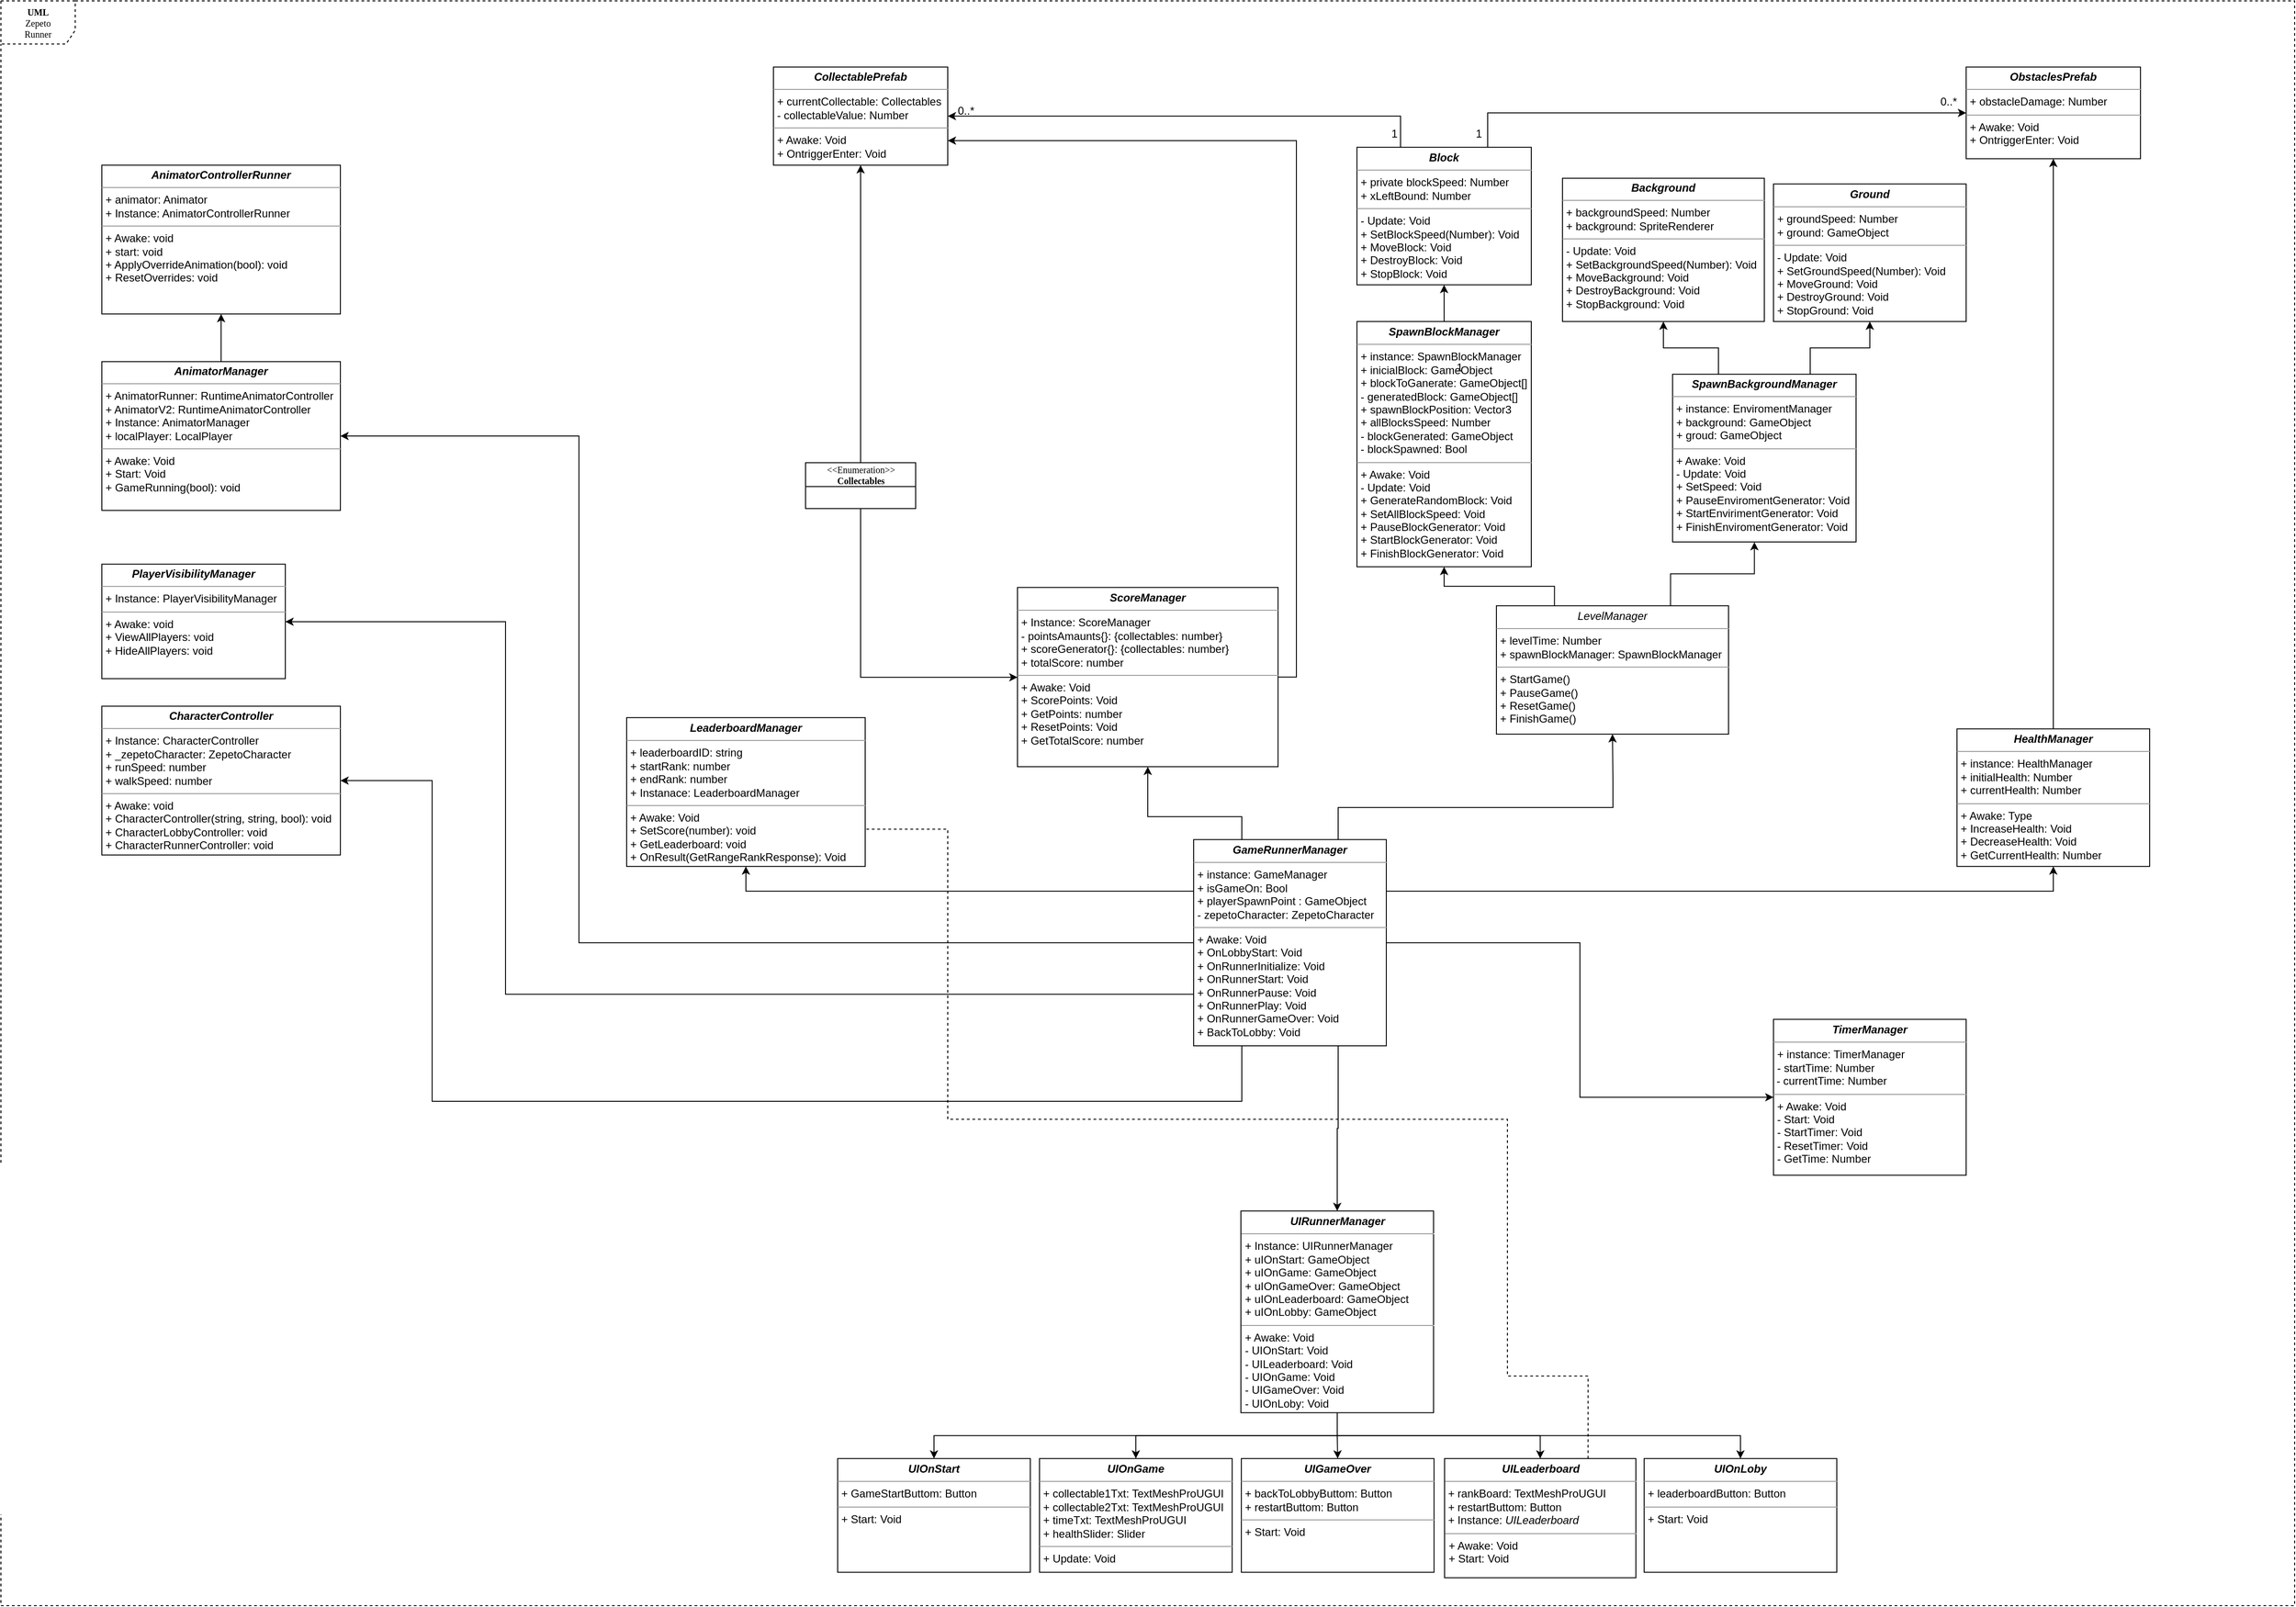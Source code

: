 <mxfile version="23.1.1" type="github">
  <diagram name="Page-1" id="c4acf3e9-155e-7222-9cf6-157b1a14988f">
    <mxGraphModel dx="-1227" dy="1833" grid="1" gridSize="10" guides="1" tooltips="1" connect="1" arrows="1" fold="1" page="1" pageScale="1" pageWidth="850" pageHeight="1100" background="none" math="0" shadow="0">
      <root>
        <mxCell id="0" />
        <mxCell id="1" parent="0" />
        <mxCell id="GupG032LTICQ5mWg50Us-48" value="&lt;b&gt;&lt;font style=&quot;font-size: 10px;&quot;&gt;UML&lt;/font&gt;&lt;/b&gt;&lt;br&gt;Zepeto&lt;br&gt;Runner" style="shape=umlFrame;whiteSpace=wrap;html=1;rounded=0;shadow=0;comic=0;labelBackgroundColor=none;strokeWidth=1;fontFamily=Verdana;fontSize=10;align=center;width=81;height=47;dashed=1;" parent="1" vertex="1">
          <mxGeometry x="2560" y="-920" width="2500" height="1750" as="geometry" />
        </mxCell>
        <mxCell id="GupG032LTICQ5mWg50Us-103" style="edgeStyle=orthogonalEdgeStyle;rounded=0;orthogonalLoop=1;jettySize=auto;html=1;exitX=0.5;exitY=0;exitDx=0;exitDy=0;entryX=0.5;entryY=1;entryDx=0;entryDy=0;" parent="1" source="GupG032LTICQ5mWg50Us-50" target="GupG032LTICQ5mWg50Us-51" edge="1">
          <mxGeometry relative="1" as="geometry" />
        </mxCell>
        <mxCell id="GupG032LTICQ5mWg50Us-50" value="&lt;p style=&quot;margin:0px;margin-top:4px;text-align:center;&quot;&gt;&lt;i&gt;&lt;b&gt;SpawnBlockManager&lt;/b&gt;&lt;/i&gt;&lt;/p&gt;&lt;hr size=&quot;1&quot;&gt;&lt;p style=&quot;margin:0px;margin-left:4px;&quot;&gt;+ instance: SpawnBlockManager&lt;br&gt;+ inicialBlock: GameObject&lt;/p&gt;&lt;p style=&quot;margin:0px;margin-left:4px;&quot;&gt;+ blockToGanerate: GameObject[]&lt;/p&gt;&lt;p style=&quot;margin:0px;margin-left:4px;&quot;&gt;- generatedBlock: GameObject[]&lt;/p&gt;&lt;p style=&quot;margin:0px;margin-left:4px;&quot;&gt;+ spawnBlockPosition: Vector3&lt;/p&gt;&lt;p style=&quot;margin:0px;margin-left:4px;&quot;&gt;+ allBlocksSpeed: Number&lt;/p&gt;&lt;p style=&quot;margin:0px;margin-left:4px;&quot;&gt;- blockGenerated: GameObject&lt;/p&gt;&lt;p style=&quot;margin:0px;margin-left:4px;&quot;&gt;- blockSpawned: Bool&lt;/p&gt;&lt;hr size=&quot;1&quot;&gt;&lt;p style=&quot;margin:0px;margin-left:4px;&quot;&gt;+ Awake: Void&lt;/p&gt;&lt;p style=&quot;margin:0px;margin-left:4px;&quot;&gt;- Update: Void&lt;/p&gt;&lt;p style=&quot;margin:0px;margin-left:4px;&quot;&gt;+ GenerateRandomBlock: Void&lt;/p&gt;&lt;p style=&quot;margin:0px;margin-left:4px;&quot;&gt;+ SetAllBlockSpeed: Void&lt;br&gt;+ PauseBlockGenerator: Void&lt;/p&gt;&lt;p style=&quot;margin:0px;margin-left:4px;&quot;&gt;+ StartBlockGenerator: Void&lt;/p&gt;&lt;p style=&quot;margin:0px;margin-left:4px;&quot;&gt;+ FinishBlockGenerator: Void&lt;/p&gt;" style="verticalAlign=top;align=left;overflow=fill;fontSize=12;fontFamily=Helvetica;html=1;rounded=0;shadow=0;comic=0;labelBackgroundColor=none;strokeWidth=1" parent="1" vertex="1">
          <mxGeometry x="4038" y="-570.37" width="190" height="267.5" as="geometry" />
        </mxCell>
        <mxCell id="GupG032LTICQ5mWg50Us-51" value="&lt;p style=&quot;margin:0px;margin-top:4px;text-align:center;&quot;&gt;&lt;i&gt;&lt;b&gt;Block&lt;/b&gt;&lt;/i&gt;&lt;/p&gt;&lt;hr size=&quot;1&quot;&gt;&lt;p style=&quot;margin:0px;margin-left:4px;&quot;&gt;+ private blockSpeed: Number&lt;/p&gt;&lt;p style=&quot;margin:0px;margin-left:4px;&quot;&gt;+ xLeftBound: Number&lt;/p&gt;&lt;hr size=&quot;1&quot;&gt;&lt;p style=&quot;margin:0px;margin-left:4px;&quot;&gt;- Update: Void&lt;br&gt;+ SetBlockSpeed(Number): Void&lt;/p&gt;&lt;p style=&quot;margin:0px;margin-left:4px;&quot;&gt;+ MoveBlock: Void&lt;/p&gt;&lt;p style=&quot;margin:0px;margin-left:4px;&quot;&gt;+ DestroyBlock: Void&lt;/p&gt;&lt;p style=&quot;margin:0px;margin-left:4px;&quot;&gt;+ StopBlock: Void&lt;/p&gt;" style="verticalAlign=top;align=left;overflow=fill;fontSize=12;fontFamily=Helvetica;html=1;rounded=0;shadow=0;comic=0;labelBackgroundColor=none;strokeWidth=1" parent="1" vertex="1">
          <mxGeometry x="4038" y="-760.37" width="190" height="150" as="geometry" />
        </mxCell>
        <mxCell id="GupG032LTICQ5mWg50Us-52" style="edgeStyle=orthogonalEdgeStyle;rounded=0;orthogonalLoop=1;jettySize=auto;html=1;entryX=0.5;entryY=1;entryDx=0;entryDy=0;exitX=0.25;exitY=0;exitDx=0;exitDy=0;horizontal=1;" parent="1" source="GupG032LTICQ5mWg50Us-60" target="GupG032LTICQ5mWg50Us-61" edge="1">
          <mxGeometry relative="1" as="geometry">
            <mxPoint x="3864.5" y="54.13" as="targetPoint" />
            <Array as="points">
              <mxPoint x="3913" y="-30.37" />
              <mxPoint x="3810" y="-30.37" />
            </Array>
          </mxGeometry>
        </mxCell>
        <mxCell id="GupG032LTICQ5mWg50Us-53" style="edgeStyle=orthogonalEdgeStyle;rounded=0;orthogonalLoop=1;jettySize=auto;html=1;horizontal=1;exitX=1;exitY=0.5;exitDx=0;exitDy=0;" parent="1" source="GupG032LTICQ5mWg50Us-60" target="GupG032LTICQ5mWg50Us-66" edge="1">
          <mxGeometry relative="1" as="geometry" />
        </mxCell>
        <mxCell id="GupG032LTICQ5mWg50Us-54" style="edgeStyle=orthogonalEdgeStyle;rounded=0;orthogonalLoop=1;jettySize=auto;html=1;exitX=1;exitY=0.25;exitDx=0;exitDy=0;horizontal=1;entryX=0.5;entryY=1;entryDx=0;entryDy=0;" parent="1" source="GupG032LTICQ5mWg50Us-60" target="GupG032LTICQ5mWg50Us-72" edge="1">
          <mxGeometry relative="1" as="geometry" />
        </mxCell>
        <mxCell id="GupG032LTICQ5mWg50Us-56" style="edgeStyle=orthogonalEdgeStyle;rounded=0;orthogonalLoop=1;jettySize=auto;html=1;horizontal=1;exitX=0.75;exitY=1;exitDx=0;exitDy=0;" parent="1" source="GupG032LTICQ5mWg50Us-60" target="GupG032LTICQ5mWg50Us-65" edge="1">
          <mxGeometry relative="1" as="geometry" />
        </mxCell>
        <mxCell id="GupG032LTICQ5mWg50Us-57" style="edgeStyle=orthogonalEdgeStyle;rounded=0;orthogonalLoop=1;jettySize=auto;html=1;exitX=0.75;exitY=0;exitDx=0;exitDy=0;entryX=0.446;entryY=1.001;entryDx=0;entryDy=0;entryPerimeter=0;" parent="1" source="GupG032LTICQ5mWg50Us-92" target="GupG032LTICQ5mWg50Us-82" edge="1">
          <mxGeometry relative="1" as="geometry" />
        </mxCell>
        <mxCell id="GupG032LTICQ5mWg50Us-59" style="edgeStyle=orthogonalEdgeStyle;rounded=0;orthogonalLoop=1;jettySize=auto;html=1;entryX=0.5;entryY=1;entryDx=0;entryDy=0;exitX=0.75;exitY=0;exitDx=0;exitDy=0;" parent="1" source="GupG032LTICQ5mWg50Us-60" target="GupG032LTICQ5mWg50Us-92" edge="1">
          <mxGeometry relative="1" as="geometry">
            <Array as="points">
              <mxPoint x="4018" y="-40.37" />
              <mxPoint x="4317" y="-40.37" />
              <mxPoint x="4317" y="-70.37" />
            </Array>
            <mxPoint x="4148" y="22.13" as="targetPoint" />
          </mxGeometry>
        </mxCell>
        <mxCell id="GupG032LTICQ5mWg50Us-114" style="edgeStyle=orthogonalEdgeStyle;rounded=0;orthogonalLoop=1;jettySize=auto;html=1;exitX=0;exitY=0.25;exitDx=0;exitDy=0;entryX=0.5;entryY=1;entryDx=0;entryDy=0;" parent="1" source="GupG032LTICQ5mWg50Us-60" target="GupG032LTICQ5mWg50Us-112" edge="1">
          <mxGeometry relative="1" as="geometry" />
        </mxCell>
        <mxCell id="tQqFk8mdhejz9aMRnaxQ-1" style="edgeStyle=orthogonalEdgeStyle;rounded=0;orthogonalLoop=1;jettySize=auto;html=1;entryX=1;entryY=0.5;entryDx=0;entryDy=0;exitX=0;exitY=0.5;exitDx=0;exitDy=0;" edge="1" parent="1" source="GupG032LTICQ5mWg50Us-60" target="GupG032LTICQ5mWg50Us-89">
          <mxGeometry relative="1" as="geometry">
            <Array as="points">
              <mxPoint x="3190" y="107" />
              <mxPoint x="3190" y="-445" />
            </Array>
          </mxGeometry>
        </mxCell>
        <mxCell id="tQqFk8mdhejz9aMRnaxQ-3" style="edgeStyle=orthogonalEdgeStyle;rounded=0;orthogonalLoop=1;jettySize=auto;html=1;exitX=0;exitY=0.75;exitDx=0;exitDy=0;" edge="1" parent="1" source="GupG032LTICQ5mWg50Us-60" target="tQqFk8mdhejz9aMRnaxQ-2">
          <mxGeometry relative="1" as="geometry">
            <Array as="points">
              <mxPoint x="3110" y="163" />
              <mxPoint x="3110" y="-243" />
            </Array>
          </mxGeometry>
        </mxCell>
        <mxCell id="GupG032LTICQ5mWg50Us-60" value="&lt;p style=&quot;margin:0px;margin-top:4px;text-align:center;&quot;&gt;&lt;i&gt;&lt;b&gt;GameRunnerManager&lt;/b&gt;&lt;/i&gt;&lt;/p&gt;&lt;hr size=&quot;1&quot;&gt;&lt;p style=&quot;margin:0px;margin-left:4px;&quot;&gt;+ instance: GameManager&lt;br&gt;+ isGameOn: Bool&lt;/p&gt;&lt;p style=&quot;margin:0px;margin-left:4px;&quot;&gt;+ playerSpawnPoint : GameObject&lt;/p&gt;&lt;p style=&quot;margin:0px;margin-left:4px;&quot;&gt;- zepetoCharacter: ZepetoCharacter&amp;nbsp;&lt;/p&gt;&lt;hr size=&quot;1&quot;&gt;&lt;p style=&quot;margin:0px;margin-left:4px;&quot;&gt;+ Awake: Void&lt;/p&gt;&lt;p style=&quot;margin:0px;margin-left:4px;&quot;&gt;+ OnLobbyStart: Void&lt;/p&gt;&lt;p style=&quot;margin:0px;margin-left:4px;&quot;&gt;+ OnRunnerInitialize: Void&lt;/p&gt;&lt;p style=&quot;margin:0px;margin-left:4px;&quot;&gt;+ OnRunnerStart: Void&lt;/p&gt;&lt;p style=&quot;margin:0px;margin-left:4px;&quot;&gt;+ OnRunnerPause: Void&lt;br&gt;&lt;/p&gt;&lt;p style=&quot;margin:0px;margin-left:4px;&quot;&gt;+ OnRunnerPlay: Void&lt;/p&gt;&lt;p style=&quot;margin:0px;margin-left:4px;&quot;&gt;+ OnRunnerGameOver: Void&lt;br&gt;+ BackToLobby: Void&lt;/p&gt;" style="verticalAlign=top;align=left;overflow=fill;fontSize=12;fontFamily=Helvetica;html=1;rounded=0;shadow=0;comic=0;labelBackgroundColor=none;strokeWidth=1" parent="1" vertex="1">
          <mxGeometry x="3860" y="-5.37" width="210" height="224.88" as="geometry" />
        </mxCell>
        <mxCell id="GupG032LTICQ5mWg50Us-61" value="&lt;p style=&quot;margin:0px;margin-top:4px;text-align:center;&quot;&gt;&lt;i&gt;&lt;b&gt;ScoreManager&lt;/b&gt;&lt;/i&gt;&lt;/p&gt;&lt;hr size=&quot;1&quot;&gt;&lt;p style=&quot;margin:0px;margin-left:4px;&quot;&gt;+ Instance: ScoreManager&lt;/p&gt;&lt;p style=&quot;margin:0px;margin-left:4px;&quot;&gt;- pointsAmaunts{}: {collectables: number}&lt;br&gt;+ scoreGenerator{}: {collectables: number}&lt;/p&gt;&lt;p style=&quot;margin:0px;margin-left:4px;&quot;&gt;+ totalScore: number&lt;/p&gt;&lt;hr size=&quot;1&quot;&gt;&lt;p style=&quot;margin:0px;margin-left:4px;&quot;&gt;+ Awake: Void&lt;br&gt;+ ScorePoints: Void&lt;/p&gt;&lt;p style=&quot;margin:0px;margin-left:4px;&quot;&gt;+ GetPoints: number&lt;/p&gt;&lt;p style=&quot;margin:0px;margin-left:4px;&quot;&gt;+ ResetPoints: Void&lt;/p&gt;&lt;p style=&quot;margin:0px;margin-left:4px;&quot;&gt;+ GetTotalScore: number&lt;/p&gt;&lt;p style=&quot;margin:0px;margin-left:4px;&quot;&gt;&lt;br&gt;&lt;/p&gt;" style="verticalAlign=top;align=left;overflow=fill;fontSize=12;fontFamily=Helvetica;html=1;rounded=0;shadow=0;comic=0;labelBackgroundColor=none;strokeWidth=1" parent="1" vertex="1">
          <mxGeometry x="3668" y="-280.37" width="284" height="195.5" as="geometry" />
        </mxCell>
        <mxCell id="GupG032LTICQ5mWg50Us-62" value="" style="edgeStyle=orthogonalEdgeStyle;rounded=0;orthogonalLoop=1;jettySize=auto;html=1;entryX=1;entryY=0.75;entryDx=0;entryDy=0;exitX=1;exitY=0.5;exitDx=0;exitDy=0;" parent="1" source="GupG032LTICQ5mWg50Us-61" target="GupG032LTICQ5mWg50Us-64" edge="1">
          <mxGeometry relative="1" as="geometry" />
        </mxCell>
        <mxCell id="GupG032LTICQ5mWg50Us-63" style="edgeStyle=orthogonalEdgeStyle;rounded=0;orthogonalLoop=1;jettySize=auto;html=1;exitX=0.25;exitY=0;exitDx=0;exitDy=0;entryX=1;entryY=0.5;entryDx=0;entryDy=0;" parent="1" source="GupG032LTICQ5mWg50Us-51" target="GupG032LTICQ5mWg50Us-64" edge="1">
          <mxGeometry relative="1" as="geometry">
            <mxPoint x="3761" y="-823.87" as="targetPoint" />
          </mxGeometry>
        </mxCell>
        <mxCell id="GupG032LTICQ5mWg50Us-64" value="&lt;p style=&quot;margin:0px;margin-top:4px;text-align:center;&quot;&gt;&lt;i&gt;&lt;b&gt;CollectablePrefab&lt;/b&gt;&lt;/i&gt;&lt;/p&gt;&lt;hr size=&quot;1&quot;&gt;&lt;p style=&quot;margin:0px;margin-left:4px;&quot;&gt;+ currentCollectable: Collectables&lt;/p&gt;&lt;p style=&quot;margin:0px;margin-left:4px;&quot;&gt;-&amp;nbsp;&lt;span style=&quot;background-color: initial;&quot;&gt;collectableValue: Number&lt;/span&gt;&lt;/p&gt;&lt;hr size=&quot;1&quot;&gt;&lt;p style=&quot;margin:0px;margin-left:4px;&quot;&gt;+ Awake: Void&lt;/p&gt;&lt;p style=&quot;margin:0px;margin-left:4px;&quot;&gt;+ OntriggerEnter: Void&lt;/p&gt;" style="verticalAlign=top;align=left;overflow=fill;fontSize=12;fontFamily=Helvetica;html=1;rounded=0;shadow=0;comic=0;labelBackgroundColor=none;strokeWidth=1" parent="1" vertex="1">
          <mxGeometry x="3402" y="-847.87" width="190" height="107" as="geometry" />
        </mxCell>
        <mxCell id="GupG032LTICQ5mWg50Us-97" style="edgeStyle=orthogonalEdgeStyle;rounded=0;orthogonalLoop=1;jettySize=auto;html=1;exitX=0.5;exitY=1;exitDx=0;exitDy=0;" parent="1" source="GupG032LTICQ5mWg50Us-65" target="GupG032LTICQ5mWg50Us-94" edge="1">
          <mxGeometry relative="1" as="geometry" />
        </mxCell>
        <mxCell id="GupG032LTICQ5mWg50Us-98" style="edgeStyle=orthogonalEdgeStyle;rounded=0;orthogonalLoop=1;jettySize=auto;html=1;exitX=0.5;exitY=1;exitDx=0;exitDy=0;" parent="1" source="GupG032LTICQ5mWg50Us-65" target="GupG032LTICQ5mWg50Us-95" edge="1">
          <mxGeometry relative="1" as="geometry" />
        </mxCell>
        <mxCell id="GupG032LTICQ5mWg50Us-99" style="edgeStyle=orthogonalEdgeStyle;rounded=0;orthogonalLoop=1;jettySize=auto;html=1;entryX=0.5;entryY=0;entryDx=0;entryDy=0;exitX=0.5;exitY=1;exitDx=0;exitDy=0;" parent="1" source="GupG032LTICQ5mWg50Us-65" target="GupG032LTICQ5mWg50Us-96" edge="1">
          <mxGeometry relative="1" as="geometry" />
        </mxCell>
        <mxCell id="6AlwCyzvrdHu1JEAtHcY-3" style="edgeStyle=orthogonalEdgeStyle;rounded=0;orthogonalLoop=1;jettySize=auto;html=1;exitX=0.5;exitY=1;exitDx=0;exitDy=0;" parent="1" source="GupG032LTICQ5mWg50Us-65" target="6AlwCyzvrdHu1JEAtHcY-1" edge="1">
          <mxGeometry relative="1" as="geometry" />
        </mxCell>
        <mxCell id="6AlwCyzvrdHu1JEAtHcY-4" style="edgeStyle=orthogonalEdgeStyle;rounded=0;orthogonalLoop=1;jettySize=auto;html=1;exitX=0.5;exitY=1;exitDx=0;exitDy=0;" parent="1" source="GupG032LTICQ5mWg50Us-65" target="6AlwCyzvrdHu1JEAtHcY-2" edge="1">
          <mxGeometry relative="1" as="geometry" />
        </mxCell>
        <mxCell id="GupG032LTICQ5mWg50Us-65" value="&lt;p style=&quot;margin:0px;margin-top:4px;text-align:center;&quot;&gt;&lt;i&gt;&lt;b&gt;UIRunnerManager&lt;/b&gt;&lt;/i&gt;&lt;/p&gt;&lt;hr size=&quot;1&quot;&gt;&lt;p style=&quot;margin:0px;margin-left:4px;&quot;&gt;+ Instance: UIRunnerManager&lt;/p&gt;&lt;p style=&quot;margin:0px;margin-left:4px;&quot;&gt;+ uIOnStart: GameObject&lt;br&gt;+ uIOnGame: GameObject&lt;br&gt;&lt;/p&gt;&lt;p style=&quot;margin:0px;margin-left:4px;&quot;&gt;+ uIOnGameOver: GameObject&lt;br&gt;&lt;/p&gt;&lt;p style=&quot;margin:0px;margin-left:4px;&quot;&gt;+ uIOnLeaderboard: GameObject&lt;br&gt;&lt;/p&gt;&lt;p style=&quot;margin:0px;margin-left:4px;&quot;&gt;+ uIOnLobby: GameObject&lt;br&gt;&lt;/p&gt;&lt;hr size=&quot;1&quot;&gt;&lt;p style=&quot;margin:0px;margin-left:4px;&quot;&gt;+ Awake: Void&lt;br&gt;&lt;/p&gt;&lt;p style=&quot;margin:0px;margin-left:4px;&quot;&gt;- UIOnStart: Void&lt;/p&gt;&lt;p style=&quot;margin:0px;margin-left:4px;&quot;&gt;- UILeaderboard: Void&lt;/p&gt;&lt;p style=&quot;margin:0px;margin-left:4px;&quot;&gt;- UIOnGame: Void&lt;/p&gt;&lt;p style=&quot;margin:0px;margin-left:4px;&quot;&gt;- UIGameOver: Void&lt;br&gt;&lt;/p&gt;&lt;p style=&quot;margin:0px;margin-left:4px;&quot;&gt;- UIOnLoby: Void&lt;/p&gt;" style="verticalAlign=top;align=left;overflow=fill;fontSize=12;fontFamily=Helvetica;html=1;rounded=0;shadow=0;comic=0;labelBackgroundColor=none;strokeWidth=1" parent="1" vertex="1">
          <mxGeometry x="3911.5" y="399.63" width="210" height="220" as="geometry" />
        </mxCell>
        <mxCell id="GupG032LTICQ5mWg50Us-66" value="&lt;p style=&quot;margin:0px;margin-top:4px;text-align:center;&quot;&gt;&lt;i&gt;&lt;b&gt;TimerManager&lt;/b&gt;&lt;/i&gt;&lt;/p&gt;&lt;hr size=&quot;1&quot;&gt;&lt;p style=&quot;margin:0px;margin-left:4px;&quot;&gt;+ instance: TimerManager&lt;/p&gt;&lt;p style=&quot;margin:0px;margin-left:4px;&quot;&gt;- startTime: Number&lt;br&gt;&lt;/p&gt;&amp;nbsp;- currentTime: Number&lt;br&gt;&lt;hr size=&quot;1&quot;&gt;&lt;p style=&quot;margin:0px;margin-left:4px;&quot;&gt;+ Awake: Void&lt;br&gt;- Start: Void&lt;/p&gt;&lt;p style=&quot;margin:0px;margin-left:4px;&quot;&gt;- StartTimer: Void&lt;/p&gt;&lt;p style=&quot;margin:0px;margin-left:4px;&quot;&gt;- ResetTimer: Void&lt;/p&gt;&lt;p style=&quot;margin:0px;margin-left:4px;&quot;&gt;- GetTime: Number&lt;/p&gt;" style="verticalAlign=top;align=left;overflow=fill;fontSize=12;fontFamily=Helvetica;html=1;rounded=0;shadow=0;comic=0;labelBackgroundColor=none;strokeWidth=1" parent="1" vertex="1">
          <mxGeometry x="4492" y="190.63" width="210" height="170" as="geometry" />
        </mxCell>
        <mxCell id="GupG032LTICQ5mWg50Us-68" style="edgeStyle=orthogonalEdgeStyle;rounded=0;orthogonalLoop=1;jettySize=auto;html=1;exitX=0.5;exitY=1;exitDx=0;exitDy=0;" parent="1" source="GupG032LTICQ5mWg50Us-70" target="GupG032LTICQ5mWg50Us-61" edge="1">
          <mxGeometry relative="1" as="geometry">
            <Array as="points">
              <mxPoint x="3497" y="-182.37" />
            </Array>
          </mxGeometry>
        </mxCell>
        <mxCell id="GupG032LTICQ5mWg50Us-69" style="edgeStyle=orthogonalEdgeStyle;rounded=0;orthogonalLoop=1;jettySize=auto;html=1;exitX=0.5;exitY=0;exitDx=0;exitDy=0;entryX=0.5;entryY=1;entryDx=0;entryDy=0;" parent="1" source="GupG032LTICQ5mWg50Us-70" target="GupG032LTICQ5mWg50Us-64" edge="1">
          <mxGeometry relative="1" as="geometry">
            <mxPoint x="3431" y="-485.87" as="targetPoint" />
            <Array as="points" />
          </mxGeometry>
        </mxCell>
        <mxCell id="GupG032LTICQ5mWg50Us-70" value="&amp;lt;&amp;lt;Enumeration&amp;gt;&amp;gt;&lt;br&gt;&lt;b&gt;Collectables&lt;/b&gt;" style="swimlane;html=1;fontStyle=0;childLayout=stackLayout;horizontal=1;startSize=26;fillColor=none;horizontalStack=0;resizeParent=1;resizeLast=0;collapsible=1;marginBottom=0;swimlaneFillColor=#ffffff;rounded=0;shadow=0;comic=0;labelBackgroundColor=none;strokeWidth=1;fontFamily=Verdana;fontSize=10;align=center;" parent="1" vertex="1">
          <mxGeometry x="3437" y="-416.37" width="120" height="50" as="geometry">
            <mxRectangle x="2160" y="80" width="140" height="40" as="alternateBounds" />
          </mxGeometry>
        </mxCell>
        <mxCell id="GupG032LTICQ5mWg50Us-71" style="edgeStyle=orthogonalEdgeStyle;rounded=0;orthogonalLoop=1;jettySize=auto;html=1;entryX=0.5;entryY=1;entryDx=0;entryDy=0;" parent="1" source="GupG032LTICQ5mWg50Us-72" target="GupG032LTICQ5mWg50Us-76" edge="1">
          <mxGeometry relative="1" as="geometry">
            <mxPoint x="4468" y="-317.87" as="sourcePoint" />
          </mxGeometry>
        </mxCell>
        <mxCell id="GupG032LTICQ5mWg50Us-72" value="&lt;p style=&quot;margin:0px;margin-top:4px;text-align:center;&quot;&gt;&lt;i&gt;&lt;b&gt;HealthManager&lt;/b&gt;&lt;/i&gt;&lt;/p&gt;&lt;hr size=&quot;1&quot;&gt;&lt;p style=&quot;border-color: var(--border-color); margin: 0px 0px 0px 4px;&quot;&gt;+ instance: HealthManager&lt;br style=&quot;border-color: var(--border-color);&quot;&gt;+ initialHealth: Number&lt;/p&gt;&lt;p style=&quot;border-color: var(--border-color); margin: 0px 0px 0px 4px;&quot;&gt;+ currentHealth: Number&lt;/p&gt;&lt;hr style=&quot;border-color: var(--border-color);&quot; size=&quot;1&quot;&gt;&lt;p style=&quot;border-color: var(--border-color); margin: 0px 0px 0px 4px;&quot;&gt;+ Awake: Type&lt;br style=&quot;border-color: var(--border-color);&quot;&gt;+ IncreaseHealth: Void&lt;/p&gt;&lt;p style=&quot;border-color: var(--border-color); margin: 0px 0px 0px 4px;&quot;&gt;+ DecreaseHealth: Void&lt;/p&gt;&lt;p style=&quot;border-color: var(--border-color); margin: 0px 0px 0px 4px;&quot;&gt;+ GetCurrentHealth: Number&lt;/p&gt;" style="verticalAlign=top;align=left;overflow=fill;fontSize=12;fontFamily=Helvetica;html=1;rounded=0;shadow=0;comic=0;labelBackgroundColor=none;strokeWidth=1" parent="1" vertex="1">
          <mxGeometry x="4692" y="-126.13" width="210" height="150" as="geometry" />
        </mxCell>
        <mxCell id="GupG032LTICQ5mWg50Us-73" value="0..*" style="text;html=1;strokeColor=none;fillColor=none;align=center;verticalAlign=middle;whiteSpace=wrap;rounded=0;" parent="1" vertex="1">
          <mxGeometry x="4674" y="-817.87" width="18" height="15" as="geometry" />
        </mxCell>
        <mxCell id="GupG032LTICQ5mWg50Us-74" value="1" style="text;html=1;strokeColor=none;fillColor=none;align=center;verticalAlign=middle;whiteSpace=wrap;rounded=0;" parent="1" vertex="1">
          <mxGeometry x="4141" y="-527.87" width="18" height="15" as="geometry" />
        </mxCell>
        <mxCell id="GupG032LTICQ5mWg50Us-75" style="edgeStyle=orthogonalEdgeStyle;rounded=0;orthogonalLoop=1;jettySize=auto;html=1;exitX=0.75;exitY=0;exitDx=0;exitDy=0;entryX=0;entryY=0.5;entryDx=0;entryDy=0;" parent="1" source="GupG032LTICQ5mWg50Us-51" target="GupG032LTICQ5mWg50Us-76" edge="1">
          <mxGeometry relative="1" as="geometry" />
        </mxCell>
        <mxCell id="GupG032LTICQ5mWg50Us-76" value="&lt;p style=&quot;margin:0px;margin-top:4px;text-align:center;&quot;&gt;&lt;i&gt;&lt;b&gt;ObstaclesPrefab&lt;/b&gt;&lt;/i&gt;&lt;/p&gt;&lt;hr size=&quot;1&quot;&gt;&lt;p style=&quot;margin:0px;margin-left:4px;&quot;&gt;+ obstacleDamage: Number&lt;/p&gt;&lt;hr size=&quot;1&quot;&gt;&lt;p style=&quot;margin:0px;margin-left:4px;&quot;&gt;+ Awake: Void&lt;/p&gt;&lt;p style=&quot;margin:0px;margin-left:4px;&quot;&gt;+ OntriggerEnter: Void&lt;/p&gt;" style="verticalAlign=top;align=left;overflow=fill;fontSize=12;fontFamily=Helvetica;html=1;rounded=0;shadow=0;comic=0;labelBackgroundColor=none;strokeWidth=1" parent="1" vertex="1">
          <mxGeometry x="4702" y="-847.87" width="190" height="100" as="geometry" />
        </mxCell>
        <mxCell id="GupG032LTICQ5mWg50Us-77" value="1" style="text;html=1;strokeColor=none;fillColor=none;align=center;verticalAlign=middle;whiteSpace=wrap;rounded=0;" parent="1" vertex="1">
          <mxGeometry x="4162" y="-782.87" width="18" height="15" as="geometry" />
        </mxCell>
        <mxCell id="GupG032LTICQ5mWg50Us-78" value="0..*" style="text;html=1;strokeColor=none;fillColor=none;align=center;verticalAlign=middle;whiteSpace=wrap;rounded=0;" parent="1" vertex="1">
          <mxGeometry x="3603" y="-807.87" width="18" height="15" as="geometry" />
        </mxCell>
        <mxCell id="GupG032LTICQ5mWg50Us-79" value="1" style="text;html=1;strokeColor=none;fillColor=none;align=center;verticalAlign=middle;whiteSpace=wrap;rounded=0;" parent="1" vertex="1">
          <mxGeometry x="4070" y="-782.87" width="18" height="15" as="geometry" />
        </mxCell>
        <mxCell id="GupG032LTICQ5mWg50Us-80" style="edgeStyle=orthogonalEdgeStyle;rounded=0;orthogonalLoop=1;jettySize=auto;html=1;entryX=0.5;entryY=1;entryDx=0;entryDy=0;exitX=0.25;exitY=0;exitDx=0;exitDy=0;" parent="1" source="GupG032LTICQ5mWg50Us-82" target="GupG032LTICQ5mWg50Us-83" edge="1">
          <mxGeometry relative="1" as="geometry" />
        </mxCell>
        <mxCell id="GupG032LTICQ5mWg50Us-81" style="edgeStyle=orthogonalEdgeStyle;rounded=0;orthogonalLoop=1;jettySize=auto;html=1;exitX=0.75;exitY=0;exitDx=0;exitDy=0;" parent="1" source="GupG032LTICQ5mWg50Us-82" target="GupG032LTICQ5mWg50Us-84" edge="1">
          <mxGeometry relative="1" as="geometry" />
        </mxCell>
        <mxCell id="GupG032LTICQ5mWg50Us-82" value="&lt;p style=&quot;margin: 4px 0px 0px; text-align: center;&quot;&gt;&lt;i&gt;&lt;b&gt;SpawnBackgroundManager&lt;/b&gt;&lt;/i&gt;&lt;/p&gt;&lt;hr size=&quot;1&quot;&gt;&lt;p style=&quot;margin:0px;margin-left:4px;&quot;&gt;+ instance: EnviromentManager&lt;br&gt;+ background: GameObject&lt;/p&gt;&lt;p style=&quot;margin:0px;margin-left:4px;&quot;&gt;+ groud: GameObject&lt;/p&gt;&lt;hr size=&quot;1&quot;&gt;&lt;p style=&quot;margin:0px;margin-left:4px;&quot;&gt;+ Awake: Void&lt;/p&gt;&lt;p style=&quot;margin:0px;margin-left:4px;&quot;&gt;- Update: Void&lt;/p&gt;&lt;p style=&quot;border-color: var(--border-color); margin: 0px 0px 0px 4px;&quot;&gt;+ SetSpeed: Void&lt;br style=&quot;border-color: var(--border-color);&quot;&gt;+ PauseEnviromentGenerator: Void&lt;/p&gt;&lt;p style=&quot;border-color: var(--border-color); margin: 0px 0px 0px 4px;&quot;&gt;+ StartEnvirimentGenerator: Void&lt;/p&gt;&lt;p style=&quot;border-color: var(--border-color); margin: 0px 0px 0px 4px;&quot;&gt;+ FinishEnviromentGenerator: Void&lt;/p&gt;" style="verticalAlign=top;align=left;overflow=fill;fontSize=12;fontFamily=Helvetica;html=1;rounded=0;shadow=0;comic=0;labelBackgroundColor=none;strokeWidth=1" parent="1" vertex="1">
          <mxGeometry x="4382" y="-512.87" width="200" height="182.88" as="geometry" />
        </mxCell>
        <mxCell id="GupG032LTICQ5mWg50Us-83" value="&lt;p style=&quot;margin: 4px 0px 0px; text-align: center;&quot;&gt;&lt;i&gt;&lt;b&gt;Background&lt;/b&gt;&lt;/i&gt;&lt;/p&gt;&lt;hr size=&quot;1&quot;&gt;&lt;p style=&quot;margin:0px;margin-left:4px;&quot;&gt;+ backgroundSpeed: Number&lt;/p&gt;&lt;p style=&quot;margin:0px;margin-left:4px;&quot;&gt;+ background: SpriteRenderer&lt;/p&gt;&lt;hr size=&quot;1&quot;&gt;&lt;p style=&quot;border-color: var(--border-color); margin: 0px 0px 0px 4px;&quot;&gt;- Update: Void&lt;br style=&quot;border-color: var(--border-color);&quot;&gt;+ SetBackgroundSpeed(Number): Void&lt;/p&gt;&lt;p style=&quot;border-color: var(--border-color); margin: 0px 0px 0px 4px;&quot;&gt;+ MoveBackground: Void&lt;/p&gt;&lt;p style=&quot;border-color: var(--border-color); margin: 0px 0px 0px 4px;&quot;&gt;+ DestroyBackground: Void&lt;/p&gt;&lt;p style=&quot;border-color: var(--border-color); margin: 0px 0px 0px 4px;&quot;&gt;+ StopBackground: Void&lt;/p&gt;" style="verticalAlign=top;align=left;overflow=fill;fontSize=12;fontFamily=Helvetica;html=1;rounded=0;shadow=0;comic=0;labelBackgroundColor=none;strokeWidth=1" parent="1" vertex="1">
          <mxGeometry x="4262" y="-726.62" width="220" height="156.25" as="geometry" />
        </mxCell>
        <mxCell id="GupG032LTICQ5mWg50Us-84" value="&lt;p style=&quot;margin: 4px 0px 0px; text-align: center;&quot;&gt;&lt;i&gt;&lt;b&gt;Ground&lt;/b&gt;&lt;/i&gt;&lt;/p&gt;&lt;hr size=&quot;1&quot;&gt;&lt;p style=&quot;margin:0px;margin-left:4px;&quot;&gt;+ groundSpeed: Number&lt;/p&gt;&lt;p style=&quot;margin:0px;margin-left:4px;&quot;&gt;+ ground: GameObject&lt;/p&gt;&lt;hr size=&quot;1&quot;&gt;&lt;p style=&quot;border-color: var(--border-color); margin: 0px 0px 0px 4px;&quot;&gt;- Update: Void&lt;br style=&quot;border-color: var(--border-color);&quot;&gt;+ SetGroundSpeed(Number): Void&lt;/p&gt;&lt;p style=&quot;border-color: var(--border-color); margin: 0px 0px 0px 4px;&quot;&gt;+ MoveGround: Void&lt;/p&gt;&lt;p style=&quot;border-color: var(--border-color); margin: 0px 0px 0px 4px;&quot;&gt;+ DestroyGround: Void&lt;/p&gt;&lt;p style=&quot;border-color: var(--border-color); margin: 0px 0px 0px 4px;&quot;&gt;+ StopGround: Void&lt;/p&gt;&lt;p style=&quot;margin:0px;margin-left:4px;&quot;&gt;&lt;br&gt;&lt;/p&gt;" style="verticalAlign=top;align=left;overflow=fill;fontSize=12;fontFamily=Helvetica;html=1;rounded=0;shadow=0;comic=0;labelBackgroundColor=none;strokeWidth=1" parent="1" vertex="1">
          <mxGeometry x="4492" y="-720.37" width="210" height="150" as="geometry" />
        </mxCell>
        <mxCell id="tQqFk8mdhejz9aMRnaxQ-6" style="edgeStyle=orthogonalEdgeStyle;rounded=0;orthogonalLoop=1;jettySize=auto;html=1;exitX=0.5;exitY=0;exitDx=0;exitDy=0;" edge="1" parent="1" source="GupG032LTICQ5mWg50Us-89" target="tQqFk8mdhejz9aMRnaxQ-5">
          <mxGeometry relative="1" as="geometry" />
        </mxCell>
        <mxCell id="GupG032LTICQ5mWg50Us-89" value="&lt;p style=&quot;margin:0px;margin-top:4px;text-align:center;&quot;&gt;&lt;i&gt;&lt;b&gt;AnimatorManager&lt;/b&gt;&lt;/i&gt;&lt;/p&gt;&lt;hr size=&quot;1&quot;&gt;&lt;p style=&quot;border-color: var(--border-color); margin: 0px 0px 0px 4px;&quot;&gt;+ AnimatorRunner: RuntimeAnimatorController&lt;/p&gt;&lt;p style=&quot;border-color: var(--border-color); margin: 0px 0px 0px 4px;&quot;&gt;+ AnimatorV2: RuntimeAnimatorController&lt;/p&gt;&lt;p style=&quot;border-color: var(--border-color); margin: 0px 0px 0px 4px;&quot;&gt;+ Instance: AnimatorManager&lt;/p&gt;&lt;p style=&quot;border-color: var(--border-color); margin: 0px 0px 0px 4px;&quot;&gt;+ localPlayer: LocalPlayer&lt;/p&gt;&lt;hr style=&quot;border-color: var(--border-color);&quot; size=&quot;1&quot;&gt;&lt;p style=&quot;border-color: var(--border-color); margin: 0px 0px 0px 4px;&quot;&gt;+ Awake: Void&lt;br&gt;&lt;/p&gt;&lt;p style=&quot;border-color: var(--border-color); margin: 0px 0px 0px 4px;&quot;&gt;+ Start: Void&lt;/p&gt;&lt;p style=&quot;border-color: var(--border-color); margin: 0px 0px 0px 4px;&quot;&gt;+ GameRunning(bool): void&lt;/p&gt;&lt;div&gt;&lt;br&gt;&lt;/div&gt;" style="verticalAlign=top;align=left;overflow=fill;fontSize=12;fontFamily=Helvetica;html=1;rounded=0;shadow=0;comic=0;labelBackgroundColor=none;strokeWidth=1" parent="1" vertex="1">
          <mxGeometry x="2670" y="-526.63" width="260" height="162.26" as="geometry" />
        </mxCell>
        <mxCell id="GupG032LTICQ5mWg50Us-102" style="edgeStyle=orthogonalEdgeStyle;rounded=0;orthogonalLoop=1;jettySize=auto;html=1;exitX=0.25;exitY=0;exitDx=0;exitDy=0;entryX=0.5;entryY=1;entryDx=0;entryDy=0;" parent="1" source="GupG032LTICQ5mWg50Us-92" target="GupG032LTICQ5mWg50Us-50" edge="1">
          <mxGeometry relative="1" as="geometry" />
        </mxCell>
        <mxCell id="GupG032LTICQ5mWg50Us-92" value="&lt;p style=&quot;margin:0px;margin-top:4px;text-align:center;&quot;&gt;&lt;i&gt;LevelManager&lt;/i&gt;&lt;/p&gt;&lt;hr size=&quot;1&quot;&gt;&lt;p style=&quot;border-color: var(--border-color); margin: 0px 0px 0px 4px;&quot;&gt;+ levelTime: Number&lt;/p&gt;&lt;p style=&quot;border-color: var(--border-color); margin: 0px 0px 0px 4px;&quot;&gt;+ spawnBlockManager: SpawnBlockManager&lt;/p&gt;&lt;hr style=&quot;border-color: var(--border-color);&quot; size=&quot;1&quot;&gt;&lt;p style=&quot;border-color: var(--border-color); margin: 0px 0px 0px 4px;&quot;&gt;+ StartGame()&lt;br&gt;&lt;/p&gt;&lt;p style=&quot;border-color: var(--border-color); margin: 0px 0px 0px 4px;&quot;&gt;+ PauseGame()&lt;/p&gt;&lt;p style=&quot;border-color: var(--border-color); margin: 0px 0px 0px 4px;&quot;&gt;+ ResetGame()&lt;/p&gt;&lt;p style=&quot;border-color: var(--border-color); margin: 0px 0px 0px 4px;&quot;&gt;+ FinishGame()&lt;/p&gt;&lt;div&gt;&lt;br&gt;&lt;/div&gt;" style="verticalAlign=top;align=left;overflow=fill;fontSize=12;fontFamily=Helvetica;html=1;rounded=0;shadow=0;comic=0;labelBackgroundColor=none;strokeWidth=1" parent="1" vertex="1">
          <mxGeometry x="4190" y="-260.37" width="253" height="140" as="geometry" />
        </mxCell>
        <mxCell id="GupG032LTICQ5mWg50Us-94" value="&lt;p style=&quot;margin:0px;margin-top:4px;text-align:center;&quot;&gt;&lt;i&gt;&lt;b&gt;UIOnGame&lt;/b&gt;&lt;/i&gt;&lt;/p&gt;&lt;hr size=&quot;1&quot;&gt;&lt;p style=&quot;margin:0px;margin-left:4px;&quot;&gt;+ collectable1Txt: TextMeshProUGUI&lt;/p&gt;&lt;p style=&quot;margin:0px;margin-left:4px;&quot;&gt;+ collectable2Txt: TextMeshProUGUI&amp;nbsp;&lt;br&gt;&lt;/p&gt;&lt;p style=&quot;margin:0px;margin-left:4px;&quot;&gt;+ timeTxt: TextMeshProUGUI&lt;/p&gt;&lt;p style=&quot;margin:0px;margin-left:4px;&quot;&gt;+ healthSlider: Slider&amp;nbsp;&lt;br&gt;&lt;/p&gt;&lt;hr size=&quot;1&quot;&gt;&lt;p style=&quot;margin:0px;margin-left:4px;&quot;&gt;+ Update: Void&lt;br&gt;&lt;/p&gt;" style="verticalAlign=top;align=left;overflow=fill;fontSize=12;fontFamily=Helvetica;html=1;rounded=0;shadow=0;comic=0;labelBackgroundColor=none;strokeWidth=1" parent="1" vertex="1">
          <mxGeometry x="3692" y="669.63" width="210" height="124" as="geometry" />
        </mxCell>
        <mxCell id="GupG032LTICQ5mWg50Us-95" value="&lt;p style=&quot;margin:0px;margin-top:4px;text-align:center;&quot;&gt;&lt;i&gt;&lt;b&gt;UIOnStart&lt;/b&gt;&lt;/i&gt;&lt;/p&gt;&lt;hr size=&quot;1&quot;&gt;&lt;p style=&quot;margin:0px;margin-left:4px;&quot;&gt;+ GameStartButtom: Button&amp;nbsp;&lt;br&gt;&lt;/p&gt;&lt;hr size=&quot;1&quot;&gt;&lt;p style=&quot;margin:0px;margin-left:4px;&quot;&gt;+ Start: Void&lt;/p&gt;" style="verticalAlign=top;align=left;overflow=fill;fontSize=12;fontFamily=Helvetica;html=1;rounded=0;shadow=0;comic=0;labelBackgroundColor=none;strokeWidth=1" parent="1" vertex="1">
          <mxGeometry x="3472" y="669.63" width="210" height="124" as="geometry" />
        </mxCell>
        <mxCell id="GupG032LTICQ5mWg50Us-96" value="&lt;p style=&quot;margin:0px;margin-top:4px;text-align:center;&quot;&gt;&lt;i&gt;&lt;b&gt;UIGameOver&lt;/b&gt;&lt;/i&gt;&lt;/p&gt;&lt;hr size=&quot;1&quot;&gt;&lt;p style=&quot;margin:0px;margin-left:4px;&quot;&gt;+ backToLobbyButtom: Button&amp;nbsp;&lt;br&gt;&lt;/p&gt;&lt;p style=&quot;margin:0px;margin-left:4px;&quot;&gt;+ restartButtom: Button&amp;nbsp;&lt;br&gt;&lt;/p&gt;&lt;hr size=&quot;1&quot;&gt;&lt;p style=&quot;margin:0px;margin-left:4px;&quot;&gt;+ Start: Void&lt;/p&gt;" style="verticalAlign=top;align=left;overflow=fill;fontSize=12;fontFamily=Helvetica;html=1;rounded=0;shadow=0;comic=0;labelBackgroundColor=none;strokeWidth=1" parent="1" vertex="1">
          <mxGeometry x="3912" y="669.63" width="210" height="124" as="geometry" />
        </mxCell>
        <mxCell id="GupG032LTICQ5mWg50Us-110" style="edgeStyle=orthogonalEdgeStyle;rounded=0;orthogonalLoop=1;jettySize=auto;html=1;entryX=1;entryY=0.5;entryDx=0;entryDy=0;exitX=0.25;exitY=1;exitDx=0;exitDy=0;" parent="1" source="GupG032LTICQ5mWg50Us-60" target="GupG032LTICQ5mWg50Us-107" edge="1">
          <mxGeometry relative="1" as="geometry">
            <Array as="points">
              <mxPoint x="3913" y="280" />
              <mxPoint x="3030" y="280" />
              <mxPoint x="3030" y="-70" />
            </Array>
          </mxGeometry>
        </mxCell>
        <mxCell id="GupG032LTICQ5mWg50Us-107" value="&lt;p style=&quot;margin:0px;margin-top:4px;text-align:center;&quot;&gt;&lt;i&gt;&lt;b&gt;CharacterController&lt;/b&gt;&lt;/i&gt;&lt;/p&gt;&lt;hr size=&quot;1&quot;&gt;&lt;p style=&quot;border-color: var(--border-color); margin: 0px 0px 0px 4px;&quot;&gt;+ Instance: CharacterController&lt;/p&gt;&lt;p style=&quot;border-color: var(--border-color); margin: 0px 0px 0px 4px;&quot;&gt;+ _zepetoCharacter: ZepetoCharacter&lt;/p&gt;&lt;p style=&quot;border-color: var(--border-color); margin: 0px 0px 0px 4px;&quot;&gt;+ runSpeed: number&lt;/p&gt;&lt;p style=&quot;border-color: var(--border-color); margin: 0px 0px 0px 4px;&quot;&gt;+ walkSpeed: number&lt;/p&gt;&lt;hr style=&quot;border-color: var(--border-color);&quot; size=&quot;1&quot;&gt;&lt;p style=&quot;border-color: var(--border-color); margin: 0px 0px 0px 4px;&quot;&gt;+ Awake: void&lt;/p&gt;&lt;p style=&quot;border-color: var(--border-color); margin: 0px 0px 0px 4px;&quot;&gt;+ CharacterController(string, string, bool): void&lt;/p&gt;&lt;p style=&quot;border-color: var(--border-color); margin: 0px 0px 0px 4px;&quot;&gt;+ CharacterLobbyController: void&lt;/p&gt;&lt;p style=&quot;border-color: var(--border-color); margin: 0px 0px 0px 4px;&quot;&gt;+ CharacterRunnerController: void&lt;/p&gt;" style="verticalAlign=top;align=left;overflow=fill;fontSize=12;fontFamily=Helvetica;html=1;rounded=0;shadow=0;comic=0;labelBackgroundColor=none;strokeWidth=1" parent="1" vertex="1">
          <mxGeometry x="2670" y="-150.87" width="260" height="162.26" as="geometry" />
        </mxCell>
        <mxCell id="GupG032LTICQ5mWg50Us-112" value="&lt;p style=&quot;margin:0px;margin-top:4px;text-align:center;&quot;&gt;&lt;i&gt;&lt;b&gt;LeaderboardManager&lt;/b&gt;&lt;/i&gt;&lt;/p&gt;&lt;hr size=&quot;1&quot;&gt;&lt;p style=&quot;border-color: var(--border-color); margin: 0px 0px 0px 4px;&quot;&gt;+ leaderboardID: string&lt;/p&gt;&lt;p style=&quot;border-color: var(--border-color); margin: 0px 0px 0px 4px;&quot;&gt;+ startRank: number&lt;br&gt;+ endRank: number&lt;br&gt;+ Instanace: LeaderboardManager&lt;/p&gt;&lt;hr style=&quot;border-color: var(--border-color);&quot; size=&quot;1&quot;&gt;&lt;p style=&quot;border-color: var(--border-color); margin: 0px 0px 0px 4px;&quot;&gt;+ Awake: Void&lt;/p&gt;&lt;p style=&quot;border-color: var(--border-color); margin: 0px 0px 0px 4px;&quot;&gt;+ SetScore(number): void&lt;/p&gt;&lt;p style=&quot;border-color: var(--border-color); margin: 0px 0px 0px 4px;&quot;&gt;+ GetLeaderboard: void&lt;/p&gt;&lt;p style=&quot;border-color: var(--border-color); margin: 0px 0px 0px 4px;&quot;&gt;+ OnResult(GetRangeRankResponse): Void&lt;/p&gt;" style="verticalAlign=top;align=left;overflow=fill;fontSize=12;fontFamily=Helvetica;html=1;rounded=0;shadow=0;comic=0;labelBackgroundColor=none;strokeWidth=1" parent="1" vertex="1">
          <mxGeometry x="3242" y="-138.39" width="260" height="162.26" as="geometry" />
        </mxCell>
        <mxCell id="tQqFk8mdhejz9aMRnaxQ-9" style="edgeStyle=orthogonalEdgeStyle;rounded=0;orthogonalLoop=1;jettySize=auto;html=1;exitX=0.75;exitY=0;exitDx=0;exitDy=0;entryX=1;entryY=0.75;entryDx=0;entryDy=0;dashed=1;endArrow=none;endFill=0;" edge="1" parent="1" source="6AlwCyzvrdHu1JEAtHcY-1" target="GupG032LTICQ5mWg50Us-112">
          <mxGeometry relative="1" as="geometry">
            <Array as="points">
              <mxPoint x="4290" y="579.63" />
              <mxPoint x="4202" y="579.63" />
              <mxPoint x="4202" y="299.63" />
              <mxPoint x="3592" y="299.63" />
              <mxPoint x="3592" y="-16.37" />
            </Array>
          </mxGeometry>
        </mxCell>
        <mxCell id="6AlwCyzvrdHu1JEAtHcY-1" value="&lt;p style=&quot;margin:0px;margin-top:4px;text-align:center;&quot;&gt;&lt;i&gt;&lt;b&gt;UILeaderboard&lt;/b&gt;&lt;/i&gt;&lt;/p&gt;&lt;hr size=&quot;1&quot;&gt;&amp;nbsp;+ rankBoard: TextMeshProUGUI&lt;br&gt;&amp;nbsp;+ restartButtom: Button&lt;br&gt;&amp;nbsp;+ Instance:&amp;nbsp;&lt;i style=&quot;border-color: var(--border-color); text-align: center;&quot;&gt;UILeaderboard&lt;/i&gt;&lt;br&gt;&lt;hr size=&quot;1&quot;&gt;&lt;p style=&quot;margin:0px;margin-left:4px;&quot;&gt;+ Awake: Void&lt;/p&gt;&lt;p style=&quot;margin:0px;margin-left:4px;&quot;&gt;+ Start: Void&lt;/p&gt;" style="verticalAlign=top;align=left;overflow=fill;fontSize=12;fontFamily=Helvetica;html=1;rounded=0;shadow=0;comic=0;labelBackgroundColor=none;strokeWidth=1" parent="1" vertex="1">
          <mxGeometry x="4133.5" y="669.63" width="208.5" height="130" as="geometry" />
        </mxCell>
        <mxCell id="6AlwCyzvrdHu1JEAtHcY-2" value="&lt;p style=&quot;margin:0px;margin-top:4px;text-align:center;&quot;&gt;&lt;i&gt;&lt;b&gt;UIOnLoby&lt;/b&gt;&lt;/i&gt;&lt;/p&gt;&lt;hr size=&quot;1&quot;&gt;&lt;p style=&quot;margin:0px;margin-left:4px;&quot;&gt;+ leaderboardButton: Button&lt;br style=&quot;border-color: var(--border-color);&quot;&gt;&lt;/p&gt;&lt;hr size=&quot;1&quot;&gt;&lt;p style=&quot;margin:0px;margin-left:4px;&quot;&gt;+ Start: Void&amp;nbsp;&lt;/p&gt;" style="verticalAlign=top;align=left;overflow=fill;fontSize=12;fontFamily=Helvetica;html=1;rounded=0;shadow=0;comic=0;labelBackgroundColor=none;strokeWidth=1" parent="1" vertex="1">
          <mxGeometry x="4351" y="669.63" width="210" height="124" as="geometry" />
        </mxCell>
        <mxCell id="tQqFk8mdhejz9aMRnaxQ-2" value="&lt;p style=&quot;margin:0px;margin-top:4px;text-align:center;&quot;&gt;&lt;i&gt;&lt;b&gt;PlayerVisibilityManager&lt;/b&gt;&lt;/i&gt;&lt;/p&gt;&lt;hr size=&quot;1&quot;&gt;&lt;p style=&quot;border-color: var(--border-color); margin: 0px 0px 0px 4px;&quot;&gt;+ Instance: PlayerVisibilityManager&lt;/p&gt;&lt;hr style=&quot;border-color: var(--border-color);&quot; size=&quot;1&quot;&gt;&lt;p style=&quot;border-color: var(--border-color); margin: 0px 0px 0px 4px;&quot;&gt;+ Awake: void&lt;br&gt;&lt;/p&gt;&lt;p style=&quot;border-color: var(--border-color); margin: 0px 0px 0px 4px;&quot;&gt;+ ViewAllPlayers: void&lt;/p&gt;&lt;p style=&quot;border-color: var(--border-color); margin: 0px 0px 0px 4px;&quot;&gt;+ HideAllPlayers: void&lt;/p&gt;&lt;div&gt;&lt;br&gt;&lt;/div&gt;" style="verticalAlign=top;align=left;overflow=fill;fontSize=12;fontFamily=Helvetica;html=1;rounded=0;shadow=0;comic=0;labelBackgroundColor=none;strokeWidth=1" vertex="1" parent="1">
          <mxGeometry x="2670" y="-305.75" width="200" height="124.88" as="geometry" />
        </mxCell>
        <mxCell id="tQqFk8mdhejz9aMRnaxQ-5" value="&lt;p style=&quot;margin:0px;margin-top:4px;text-align:center;&quot;&gt;&lt;i&gt;&lt;b&gt;AnimatorControllerRunner&lt;/b&gt;&lt;/i&gt;&lt;/p&gt;&lt;hr size=&quot;1&quot;&gt;&lt;p style=&quot;border-color: var(--border-color); margin: 0px 0px 0px 4px;&quot;&gt;+ animator: Animator&lt;/p&gt;&lt;p style=&quot;border-color: var(--border-color); margin: 0px 0px 0px 4px;&quot;&gt;+ Instance: AnimatorControllerRunner&lt;/p&gt;&lt;hr style=&quot;border-color: var(--border-color);&quot; size=&quot;1&quot;&gt;&lt;p style=&quot;border-color: var(--border-color); margin: 0px 0px 0px 4px;&quot;&gt;+ Awake: void&lt;/p&gt;&lt;p style=&quot;border-color: var(--border-color); margin: 0px 0px 0px 4px;&quot;&gt;+ start: void&lt;/p&gt;&lt;p style=&quot;border-color: var(--border-color); margin: 0px 0px 0px 4px;&quot;&gt;+ ApplyOverrideAnimation(bool): void&lt;/p&gt;&lt;p style=&quot;border-color: var(--border-color); margin: 0px 0px 0px 4px;&quot;&gt;+ ResetOverrides: void&lt;br&gt;&lt;/p&gt;&lt;div&gt;&lt;br&gt;&lt;/div&gt;" style="verticalAlign=top;align=left;overflow=fill;fontSize=12;fontFamily=Helvetica;html=1;rounded=0;shadow=0;comic=0;labelBackgroundColor=none;strokeWidth=1" vertex="1" parent="1">
          <mxGeometry x="2670" y="-740.87" width="260" height="162.26" as="geometry" />
        </mxCell>
        <mxCell id="tQqFk8mdhejz9aMRnaxQ-7" style="edgeStyle=orthogonalEdgeStyle;rounded=0;orthogonalLoop=1;jettySize=auto;html=1;exitX=0.5;exitY=1;exitDx=0;exitDy=0;" edge="1" parent="1" source="tQqFk8mdhejz9aMRnaxQ-2" target="tQqFk8mdhejz9aMRnaxQ-2">
          <mxGeometry relative="1" as="geometry" />
        </mxCell>
      </root>
    </mxGraphModel>
  </diagram>
</mxfile>
